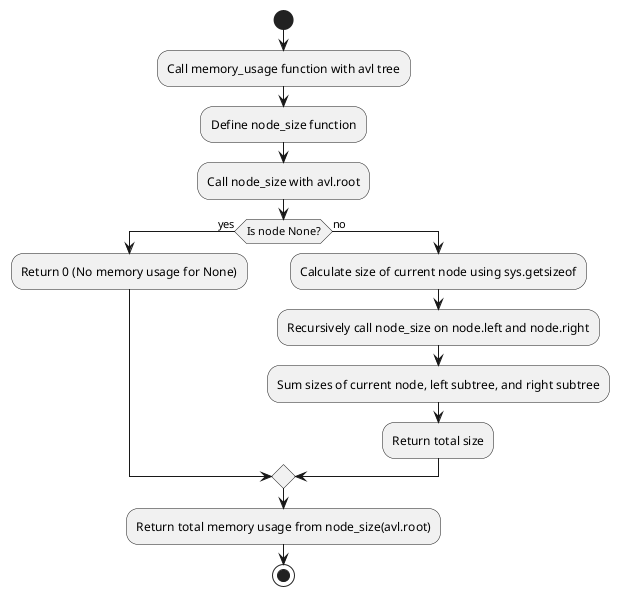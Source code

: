 @startuml
start

:Call memory_usage function with avl tree;

:Define node_size function;

:Call node_size with avl.root;

if (Is node None?) then (yes)
    :Return 0 (No memory usage for None);
else (no)
    :Calculate size of current node using sys.getsizeof;
    :Recursively call node_size on node.left and node.right;
    :Sum sizes of current node, left subtree, and right subtree;
    :Return total size;
endif

:Return total memory usage from node_size(avl.root);

stop
@enduml
